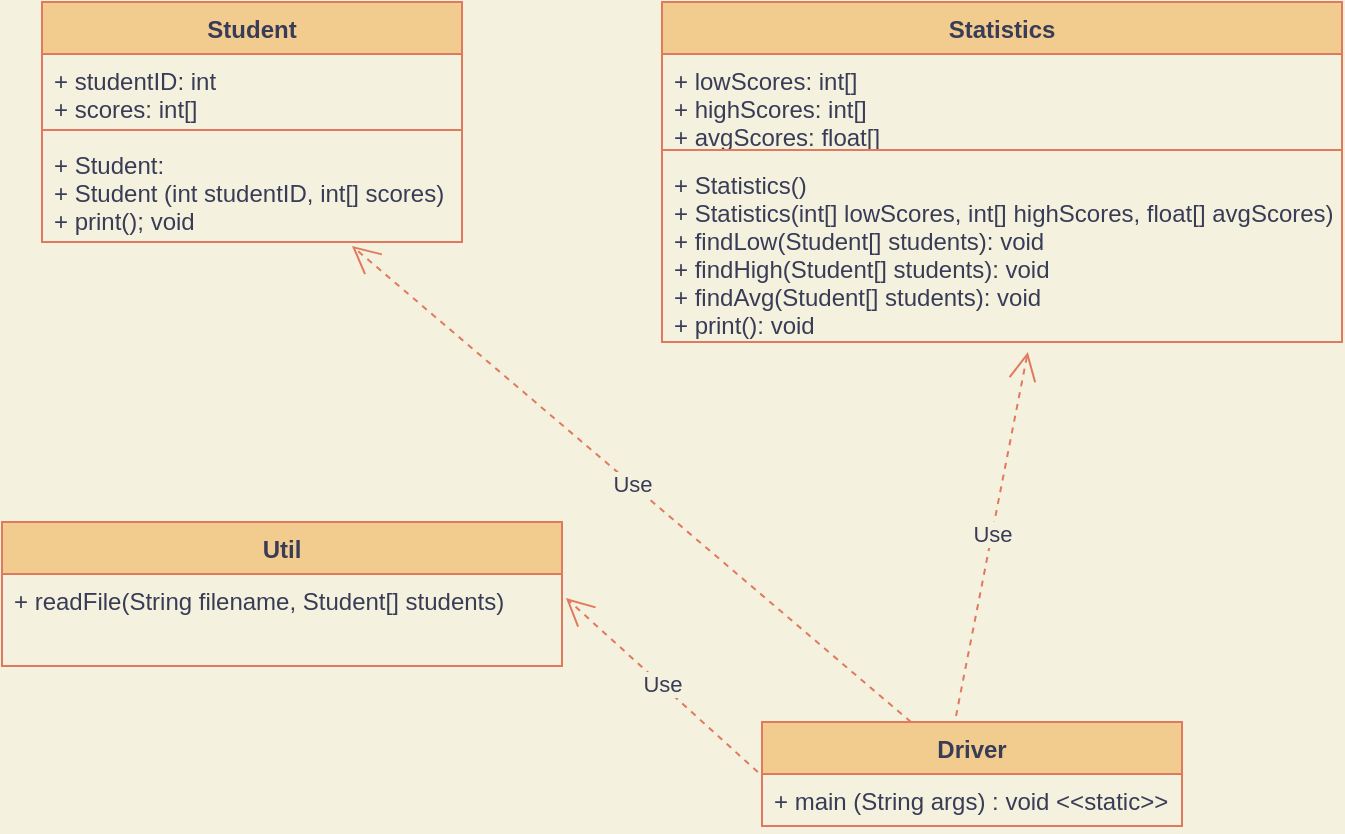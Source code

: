 <mxfile version="14.7.7" type="device"><diagram id="AyasoYEZxpN98fH68kIo" name="Page-1"><mxGraphModel dx="770" dy="482" grid="1" gridSize="10" guides="1" tooltips="1" connect="1" arrows="1" fold="1" page="1" pageScale="1" pageWidth="850" pageHeight="1100" background="#F4F1DE" math="0" shadow="0"><root><mxCell id="0"/><mxCell id="1" parent="0"/><mxCell id="48O3GWiJnoQl-DkGjD8B-1" value="Student&#10;" style="swimlane;fontStyle=1;align=center;verticalAlign=top;childLayout=stackLayout;horizontal=1;startSize=26;horizontalStack=0;resizeParent=1;resizeParentMax=0;resizeLast=0;collapsible=1;marginBottom=0;fillColor=#F2CC8F;strokeColor=#E07A5F;fontColor=#393C56;" parent="1" vertex="1"><mxGeometry x="30" y="40" width="210" height="120" as="geometry"/></mxCell><mxCell id="48O3GWiJnoQl-DkGjD8B-2" value="+ studentID: int&#10;+ scores: int[]&#10;" style="text;strokeColor=none;fillColor=none;align=left;verticalAlign=top;spacingLeft=4;spacingRight=4;overflow=hidden;rotatable=0;points=[[0,0.5],[1,0.5]];portConstraint=eastwest;fontColor=#393C56;" parent="48O3GWiJnoQl-DkGjD8B-1" vertex="1"><mxGeometry y="26" width="210" height="34" as="geometry"/></mxCell><mxCell id="48O3GWiJnoQl-DkGjD8B-3" value="" style="line;strokeWidth=1;fillColor=none;align=left;verticalAlign=middle;spacingTop=-1;spacingLeft=3;spacingRight=3;rotatable=0;labelPosition=right;points=[];portConstraint=eastwest;labelBackgroundColor=#F4F1DE;strokeColor=#E07A5F;fontColor=#393C56;" parent="48O3GWiJnoQl-DkGjD8B-1" vertex="1"><mxGeometry y="60" width="210" height="8" as="geometry"/></mxCell><mxCell id="48O3GWiJnoQl-DkGjD8B-4" value="+ Student:&#10;+ Student (int studentID, int[] scores)&#10;+ print(); void" style="text;strokeColor=none;fillColor=none;align=left;verticalAlign=top;spacingLeft=4;spacingRight=4;overflow=hidden;rotatable=0;points=[[0,0.5],[1,0.5]];portConstraint=eastwest;fontColor=#393C56;" parent="48O3GWiJnoQl-DkGjD8B-1" vertex="1"><mxGeometry y="68" width="210" height="52" as="geometry"/></mxCell><mxCell id="48O3GWiJnoQl-DkGjD8B-5" value="Statistics&#10;" style="swimlane;fontStyle=1;align=center;verticalAlign=top;childLayout=stackLayout;horizontal=1;startSize=26;horizontalStack=0;resizeParent=1;resizeParentMax=0;resizeLast=0;collapsible=1;marginBottom=0;fillColor=#F2CC8F;strokeColor=#E07A5F;fontColor=#393C56;" parent="1" vertex="1"><mxGeometry x="340" y="40" width="340" height="170" as="geometry"/></mxCell><mxCell id="48O3GWiJnoQl-DkGjD8B-6" value="+ lowScores: int[]&#10;+ highScores: int[]&#10;+ avgScores: float[]" style="text;strokeColor=none;fillColor=none;align=left;verticalAlign=top;spacingLeft=4;spacingRight=4;overflow=hidden;rotatable=0;points=[[0,0.5],[1,0.5]];portConstraint=eastwest;fontColor=#393C56;" parent="48O3GWiJnoQl-DkGjD8B-5" vertex="1"><mxGeometry y="26" width="340" height="44" as="geometry"/></mxCell><mxCell id="48O3GWiJnoQl-DkGjD8B-7" value="" style="line;strokeWidth=1;fillColor=none;align=left;verticalAlign=middle;spacingTop=-1;spacingLeft=3;spacingRight=3;rotatable=0;labelPosition=right;points=[];portConstraint=eastwest;labelBackgroundColor=#F4F1DE;strokeColor=#E07A5F;fontColor=#393C56;" parent="48O3GWiJnoQl-DkGjD8B-5" vertex="1"><mxGeometry y="70" width="340" height="8" as="geometry"/></mxCell><mxCell id="48O3GWiJnoQl-DkGjD8B-8" value="+ Statistics()&#10;+ Statistics(int[] lowScores, int[] highScores, float[] avgScores)&#10;+ findLow(Student[] students): void&#10;+ findHigh(Student[] students): void&#10;+ findAvg(Student[] students): void&#10;+ print(): void" style="text;strokeColor=none;fillColor=none;align=left;verticalAlign=top;spacingLeft=4;spacingRight=4;overflow=hidden;rotatable=0;points=[[0,0.5],[1,0.5]];portConstraint=eastwest;fontColor=#393C56;" parent="48O3GWiJnoQl-DkGjD8B-5" vertex="1"><mxGeometry y="78" width="340" height="92" as="geometry"/></mxCell><mxCell id="48O3GWiJnoQl-DkGjD8B-9" value="Util" style="swimlane;fontStyle=1;align=center;verticalAlign=top;childLayout=stackLayout;horizontal=1;startSize=26;horizontalStack=0;resizeParent=1;resizeParentMax=0;resizeLast=0;collapsible=1;marginBottom=0;fillColor=#F2CC8F;strokeColor=#E07A5F;fontColor=#393C56;" parent="1" vertex="1"><mxGeometry x="10" y="300" width="280" height="72" as="geometry"/></mxCell><mxCell id="48O3GWiJnoQl-DkGjD8B-12" value="+ readFile(String filename, Student[] students)" style="text;strokeColor=none;fillColor=none;align=left;verticalAlign=top;spacingLeft=4;spacingRight=4;overflow=hidden;rotatable=0;points=[[0,0.5],[1,0.5]];portConstraint=eastwest;fontColor=#393C56;" parent="48O3GWiJnoQl-DkGjD8B-9" vertex="1"><mxGeometry y="26" width="280" height="46" as="geometry"/></mxCell><mxCell id="48O3GWiJnoQl-DkGjD8B-13" value="Driver" style="swimlane;fontStyle=1;align=center;verticalAlign=top;childLayout=stackLayout;horizontal=1;startSize=26;horizontalStack=0;resizeParent=1;resizeParentMax=0;resizeLast=0;collapsible=1;marginBottom=0;fillColor=#F2CC8F;strokeColor=#E07A5F;fontColor=#393C56;" parent="1" vertex="1"><mxGeometry x="390" y="400" width="210" height="52" as="geometry"/></mxCell><mxCell id="48O3GWiJnoQl-DkGjD8B-16" value="+ main (String args) : void &lt;&lt;static&gt;&gt;" style="text;strokeColor=none;fillColor=none;align=left;verticalAlign=top;spacingLeft=4;spacingRight=4;overflow=hidden;rotatable=0;points=[[0,0.5],[1,0.5]];portConstraint=eastwest;fontColor=#393C56;" parent="48O3GWiJnoQl-DkGjD8B-13" vertex="1"><mxGeometry y="26" width="210" height="26" as="geometry"/></mxCell><mxCell id="48O3GWiJnoQl-DkGjD8B-17" value="Use" style="endArrow=open;endSize=12;dashed=1;html=1;exitX=0.462;exitY=-0.058;exitDx=0;exitDy=0;exitPerimeter=0;entryX=0.538;entryY=1.054;entryDx=0;entryDy=0;entryPerimeter=0;labelBackgroundColor=#F4F1DE;strokeColor=#E07A5F;fontColor=#393C56;" parent="1" source="48O3GWiJnoQl-DkGjD8B-13" target="48O3GWiJnoQl-DkGjD8B-8" edge="1"><mxGeometry width="160" relative="1" as="geometry"><mxPoint x="520" y="250" as="sourcePoint"/><mxPoint x="680" y="250" as="targetPoint"/></mxGeometry></mxCell><mxCell id="48O3GWiJnoQl-DkGjD8B-18" value="Use" style="endArrow=open;endSize=12;dashed=1;html=1;entryX=0.738;entryY=1.038;entryDx=0;entryDy=0;entryPerimeter=0;labelBackgroundColor=#F4F1DE;strokeColor=#E07A5F;fontColor=#393C56;" parent="1" source="48O3GWiJnoQl-DkGjD8B-13" target="48O3GWiJnoQl-DkGjD8B-4" edge="1"><mxGeometry width="160" relative="1" as="geometry"><mxPoint x="330" y="270" as="sourcePoint"/><mxPoint x="490" y="270" as="targetPoint"/></mxGeometry></mxCell><mxCell id="48O3GWiJnoQl-DkGjD8B-19" value="Use" style="endArrow=open;endSize=12;dashed=1;html=1;exitX=-0.01;exitY=-0.038;exitDx=0;exitDy=0;exitPerimeter=0;entryX=1.007;entryY=0.261;entryDx=0;entryDy=0;entryPerimeter=0;labelBackgroundColor=#F4F1DE;strokeColor=#E07A5F;fontColor=#393C56;" parent="1" source="48O3GWiJnoQl-DkGjD8B-16" target="48O3GWiJnoQl-DkGjD8B-12" edge="1"><mxGeometry width="160" relative="1" as="geometry"><mxPoint x="380" y="330" as="sourcePoint"/><mxPoint x="540" y="330" as="targetPoint"/></mxGeometry></mxCell></root></mxGraphModel></diagram></mxfile>